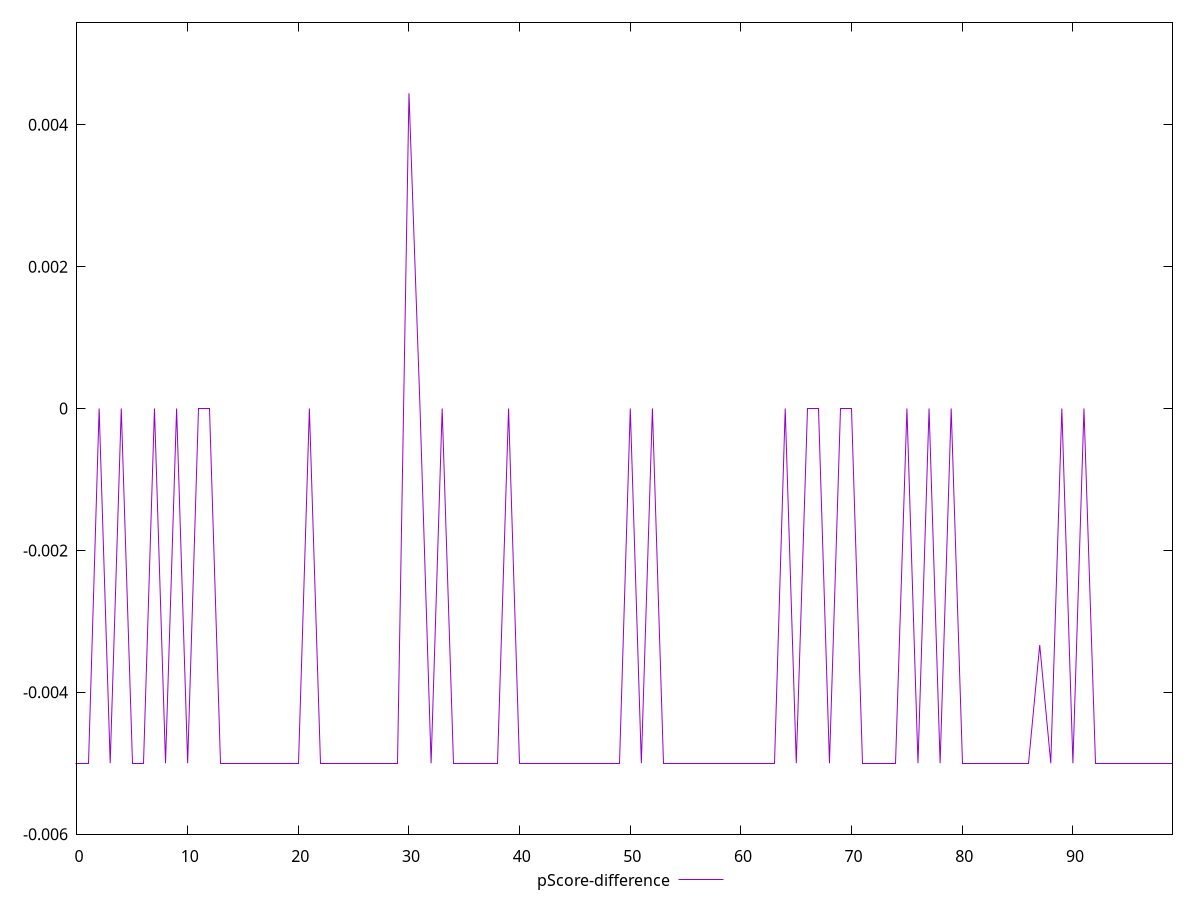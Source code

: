 reset

$pScoreDifference <<EOF
0 -0.0050000000000000044
1 -0.0050000000000000044
2 0
3 -0.0050000000000000044
4 0
5 -0.0050000000000000044
6 -0.0050000000000000044
7 0
8 -0.0050000000000000044
9 0
10 -0.0050000000000000044
11 0
12 0
13 -0.0050000000000000044
14 -0.0050000000000000044
15 -0.0050000000000000044
16 -0.0050000000000000044
17 -0.0050000000000000044
18 -0.0050000000000000044
19 -0.0050000000000000044
20 -0.0050000000000000044
21 0
22 -0.0050000000000000044
23 -0.0050000000000000044
24 -0.0050000000000000044
25 -0.0050000000000000044
26 -0.0050000000000000044
27 -0.0050000000000000044
28 -0.0050000000000000044
29 -0.0050000000000000044
30 0.004444444444444473
31 0
32 -0.0050000000000000044
33 0
34 -0.0050000000000000044
35 -0.0050000000000000044
36 -0.0050000000000000044
37 -0.0050000000000000044
38 -0.0050000000000000044
39 0
40 -0.0050000000000000044
41 -0.0050000000000000044
42 -0.0050000000000000044
43 -0.0050000000000000044
44 -0.0050000000000000044
45 -0.0050000000000000044
46 -0.0050000000000000044
47 -0.0050000000000000044
48 -0.0050000000000000044
49 -0.0050000000000000044
50 0
51 -0.0050000000000000044
52 0
53 -0.0050000000000000044
54 -0.0050000000000000044
55 -0.0050000000000000044
56 -0.0050000000000000044
57 -0.0050000000000000044
58 -0.0050000000000000044
59 -0.0050000000000000044
60 -0.0050000000000000044
61 -0.0050000000000000044
62 -0.0050000000000000044
63 -0.0050000000000000044
64 0
65 -0.0050000000000000044
66 0
67 0
68 -0.0050000000000000044
69 0
70 0
71 -0.0050000000000000044
72 -0.0050000000000000044
73 -0.0050000000000000044
74 -0.0050000000000000044
75 0
76 -0.0050000000000000044
77 0
78 -0.0050000000000000044
79 0
80 -0.0050000000000000044
81 -0.0050000000000000044
82 -0.0050000000000000044
83 -0.0050000000000000044
84 -0.0050000000000000044
85 -0.0050000000000000044
86 -0.0050000000000000044
87 -0.0033333333333334103
88 -0.0050000000000000044
89 0
90 -0.0050000000000000044
91 0
92 -0.0050000000000000044
93 -0.0050000000000000044
94 -0.0050000000000000044
95 -0.0050000000000000044
96 -0.0050000000000000044
97 -0.0050000000000000044
98 -0.0050000000000000044
99 -0.0050000000000000044
EOF

set key outside below
set xrange [0:99]
set yrange [-0.0060000000000000045:0.005444444444444473]
set trange [-0.0060000000000000045:0.005444444444444473]
set terminal svg size 640, 500 enhanced background rgb 'white'
set output "report_00016_2021-02-10T13-31-48.338Z/uses-http2/samples/pages/pScore-difference/values.svg"

plot $pScoreDifference title "pScore-difference" with line

reset
